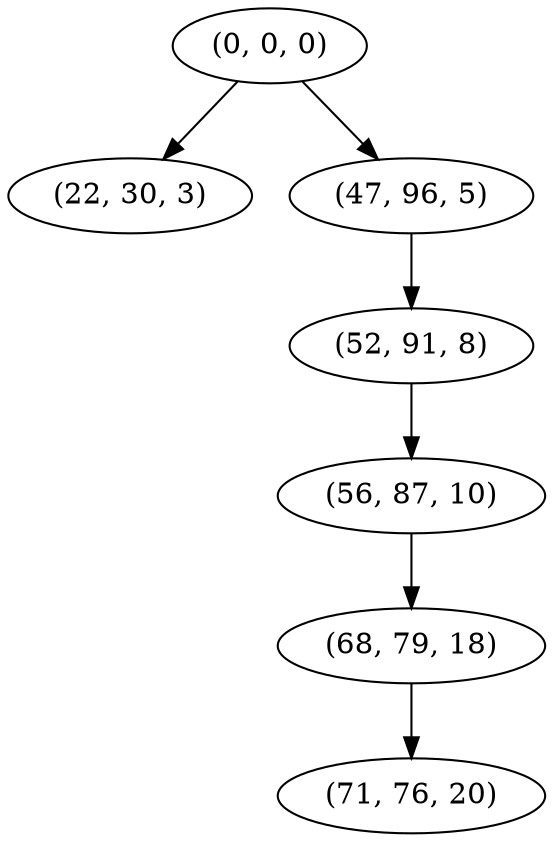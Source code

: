 digraph tree {
    "(0, 0, 0)";
    "(22, 30, 3)";
    "(47, 96, 5)";
    "(52, 91, 8)";
    "(56, 87, 10)";
    "(68, 79, 18)";
    "(71, 76, 20)";
    "(0, 0, 0)" -> "(22, 30, 3)";
    "(0, 0, 0)" -> "(47, 96, 5)";
    "(47, 96, 5)" -> "(52, 91, 8)";
    "(52, 91, 8)" -> "(56, 87, 10)";
    "(56, 87, 10)" -> "(68, 79, 18)";
    "(68, 79, 18)" -> "(71, 76, 20)";
}
